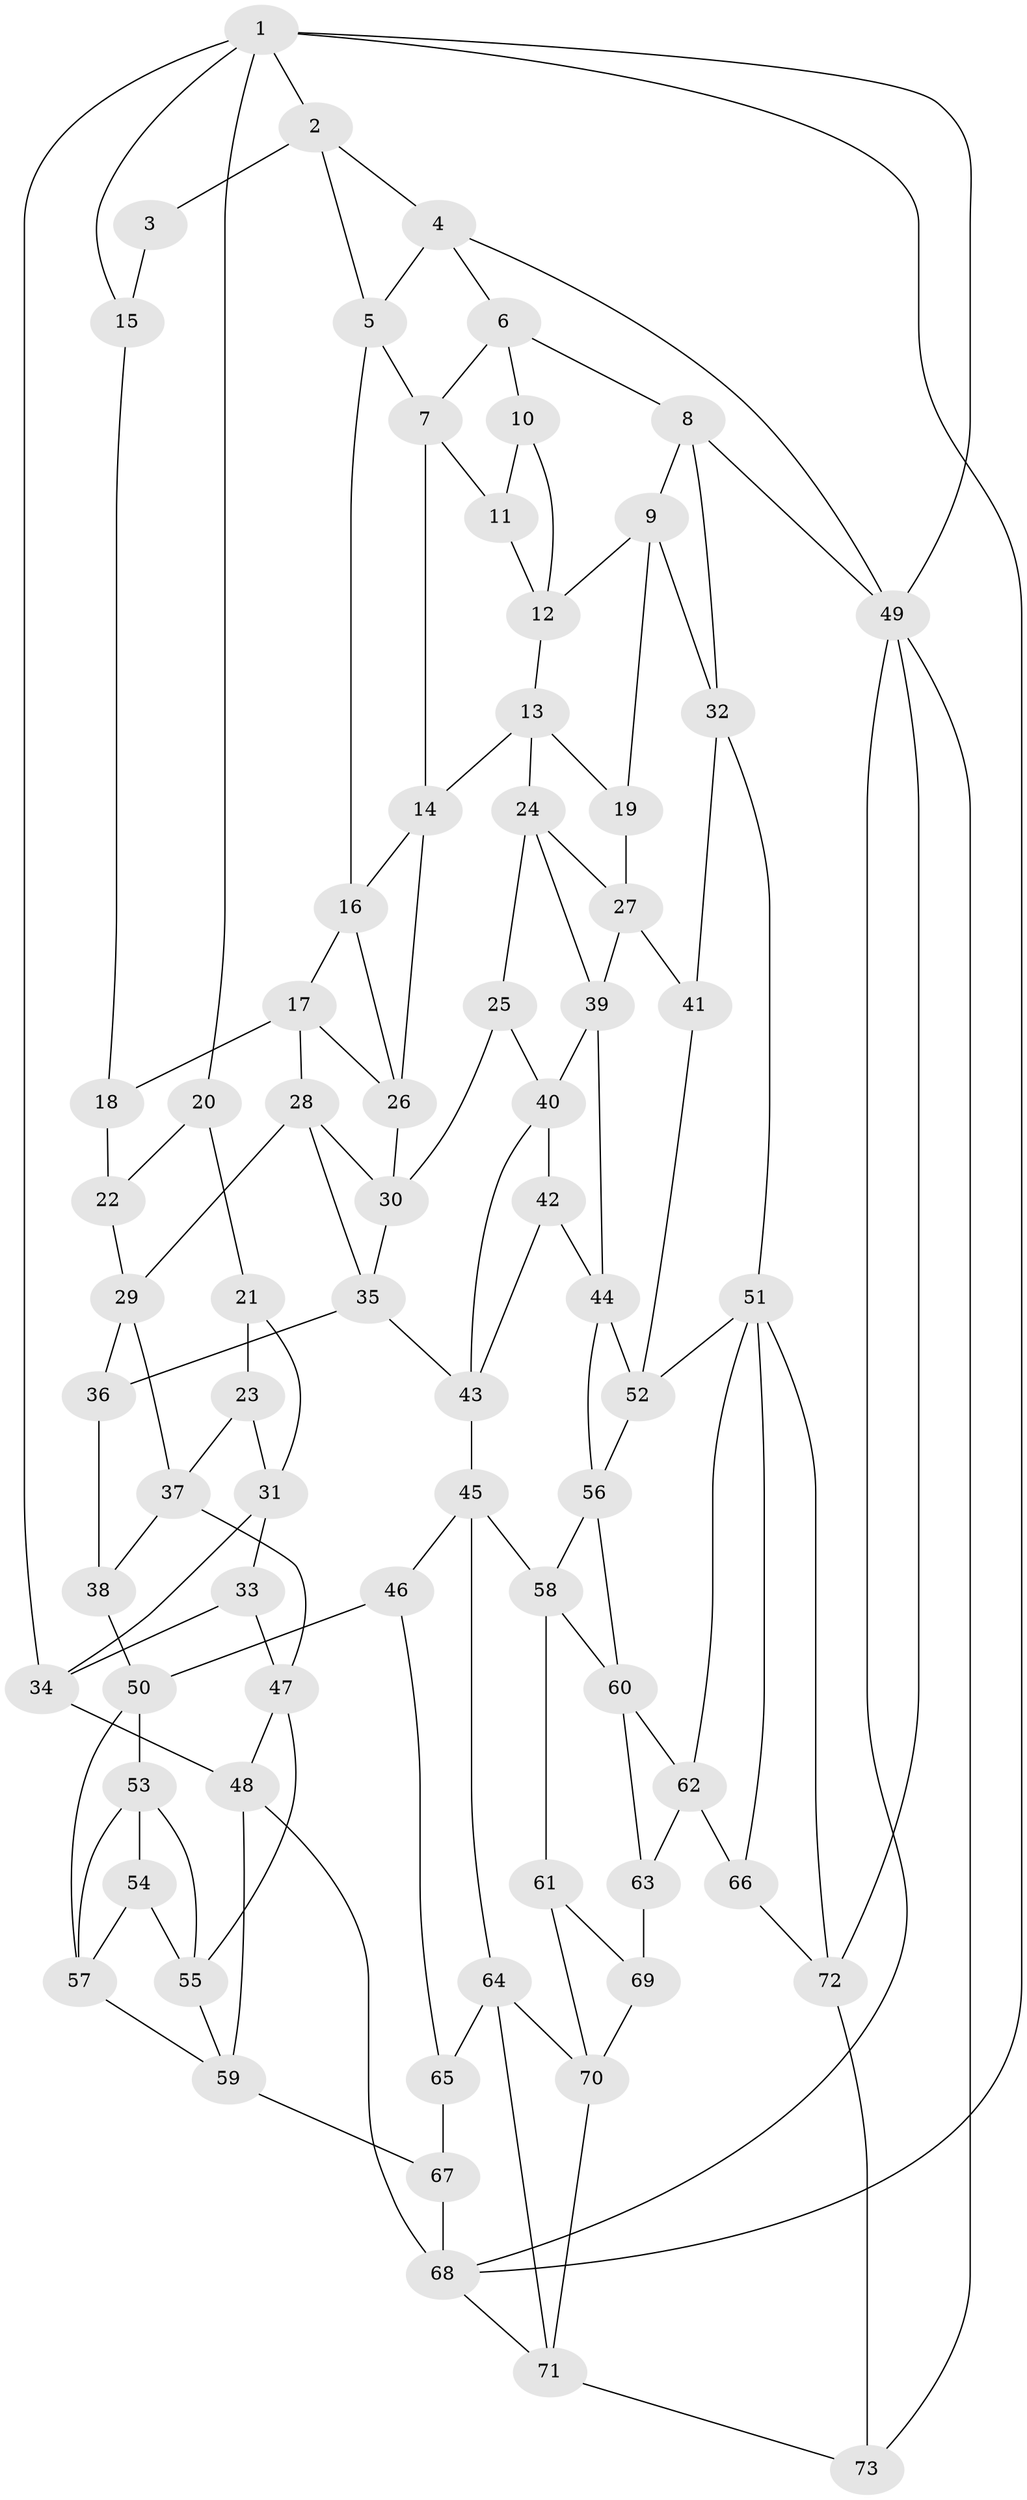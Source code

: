// original degree distribution, {3: 0.02054794520547945, 6: 0.2191780821917808, 5: 0.541095890410959, 4: 0.2191780821917808}
// Generated by graph-tools (version 1.1) at 2025/27/03/09/25 03:27:05]
// undirected, 73 vertices, 136 edges
graph export_dot {
graph [start="1"]
  node [color=gray90,style=filled];
  1;
  2;
  3;
  4;
  5;
  6;
  7;
  8;
  9;
  10;
  11;
  12;
  13;
  14;
  15;
  16;
  17;
  18;
  19;
  20;
  21;
  22;
  23;
  24;
  25;
  26;
  27;
  28;
  29;
  30;
  31;
  32;
  33;
  34;
  35;
  36;
  37;
  38;
  39;
  40;
  41;
  42;
  43;
  44;
  45;
  46;
  47;
  48;
  49;
  50;
  51;
  52;
  53;
  54;
  55;
  56;
  57;
  58;
  59;
  60;
  61;
  62;
  63;
  64;
  65;
  66;
  67;
  68;
  69;
  70;
  71;
  72;
  73;
  1 -- 2 [weight=1.0];
  1 -- 15 [weight=1.0];
  1 -- 20 [weight=1.0];
  1 -- 34 [weight=1.0];
  1 -- 49 [weight=1.0];
  1 -- 68 [weight=1.0];
  2 -- 3 [weight=1.0];
  2 -- 4 [weight=1.0];
  2 -- 5 [weight=1.0];
  3 -- 15 [weight=2.0];
  4 -- 5 [weight=1.0];
  4 -- 6 [weight=1.0];
  4 -- 49 [weight=1.0];
  5 -- 7 [weight=1.0];
  5 -- 16 [weight=1.0];
  6 -- 7 [weight=1.0];
  6 -- 8 [weight=1.0];
  6 -- 10 [weight=1.0];
  7 -- 11 [weight=1.0];
  7 -- 14 [weight=1.0];
  8 -- 9 [weight=1.0];
  8 -- 32 [weight=1.0];
  8 -- 49 [weight=1.0];
  9 -- 12 [weight=1.0];
  9 -- 19 [weight=1.0];
  9 -- 32 [weight=1.0];
  10 -- 11 [weight=2.0];
  10 -- 12 [weight=1.0];
  11 -- 12 [weight=1.0];
  12 -- 13 [weight=1.0];
  13 -- 14 [weight=1.0];
  13 -- 19 [weight=1.0];
  13 -- 24 [weight=1.0];
  14 -- 16 [weight=1.0];
  14 -- 26 [weight=1.0];
  15 -- 18 [weight=1.0];
  16 -- 17 [weight=1.0];
  16 -- 26 [weight=1.0];
  17 -- 18 [weight=1.0];
  17 -- 26 [weight=1.0];
  17 -- 28 [weight=1.0];
  18 -- 22 [weight=2.0];
  19 -- 27 [weight=1.0];
  20 -- 21 [weight=1.0];
  20 -- 22 [weight=1.0];
  21 -- 23 [weight=1.0];
  21 -- 31 [weight=1.0];
  22 -- 29 [weight=1.0];
  23 -- 31 [weight=1.0];
  23 -- 37 [weight=1.0];
  24 -- 25 [weight=1.0];
  24 -- 27 [weight=1.0];
  24 -- 39 [weight=1.0];
  25 -- 30 [weight=1.0];
  25 -- 40 [weight=1.0];
  26 -- 30 [weight=1.0];
  27 -- 39 [weight=1.0];
  27 -- 41 [weight=1.0];
  28 -- 29 [weight=1.0];
  28 -- 30 [weight=1.0];
  28 -- 35 [weight=1.0];
  29 -- 36 [weight=1.0];
  29 -- 37 [weight=1.0];
  30 -- 35 [weight=1.0];
  31 -- 33 [weight=1.0];
  31 -- 34 [weight=1.0];
  32 -- 41 [weight=1.0];
  32 -- 51 [weight=1.0];
  33 -- 34 [weight=1.0];
  33 -- 47 [weight=1.0];
  34 -- 48 [weight=1.0];
  35 -- 36 [weight=1.0];
  35 -- 43 [weight=1.0];
  36 -- 38 [weight=1.0];
  37 -- 38 [weight=1.0];
  37 -- 47 [weight=1.0];
  38 -- 50 [weight=2.0];
  39 -- 40 [weight=1.0];
  39 -- 44 [weight=1.0];
  40 -- 42 [weight=1.0];
  40 -- 43 [weight=1.0];
  41 -- 52 [weight=2.0];
  42 -- 43 [weight=1.0];
  42 -- 44 [weight=1.0];
  43 -- 45 [weight=1.0];
  44 -- 52 [weight=1.0];
  44 -- 56 [weight=1.0];
  45 -- 46 [weight=1.0];
  45 -- 58 [weight=1.0];
  45 -- 64 [weight=1.0];
  46 -- 50 [weight=1.0];
  46 -- 65 [weight=1.0];
  47 -- 48 [weight=1.0];
  47 -- 55 [weight=1.0];
  48 -- 59 [weight=1.0];
  48 -- 68 [weight=1.0];
  49 -- 68 [weight=1.0];
  49 -- 72 [weight=1.0];
  49 -- 73 [weight=1.0];
  50 -- 53 [weight=2.0];
  50 -- 57 [weight=1.0];
  51 -- 52 [weight=2.0];
  51 -- 62 [weight=1.0];
  51 -- 66 [weight=1.0];
  51 -- 72 [weight=1.0];
  52 -- 56 [weight=1.0];
  53 -- 54 [weight=2.0];
  53 -- 55 [weight=1.0];
  53 -- 57 [weight=1.0];
  54 -- 55 [weight=1.0];
  54 -- 57 [weight=1.0];
  55 -- 59 [weight=1.0];
  56 -- 58 [weight=1.0];
  56 -- 60 [weight=1.0];
  57 -- 59 [weight=1.0];
  58 -- 60 [weight=1.0];
  58 -- 61 [weight=1.0];
  59 -- 67 [weight=1.0];
  60 -- 62 [weight=1.0];
  60 -- 63 [weight=1.0];
  61 -- 69 [weight=1.0];
  61 -- 70 [weight=1.0];
  62 -- 63 [weight=1.0];
  62 -- 66 [weight=1.0];
  63 -- 69 [weight=2.0];
  64 -- 65 [weight=1.0];
  64 -- 70 [weight=1.0];
  64 -- 71 [weight=1.0];
  65 -- 67 [weight=2.0];
  66 -- 72 [weight=1.0];
  67 -- 68 [weight=1.0];
  68 -- 71 [weight=1.0];
  69 -- 70 [weight=1.0];
  70 -- 71 [weight=1.0];
  71 -- 73 [weight=1.0];
  72 -- 73 [weight=1.0];
}
